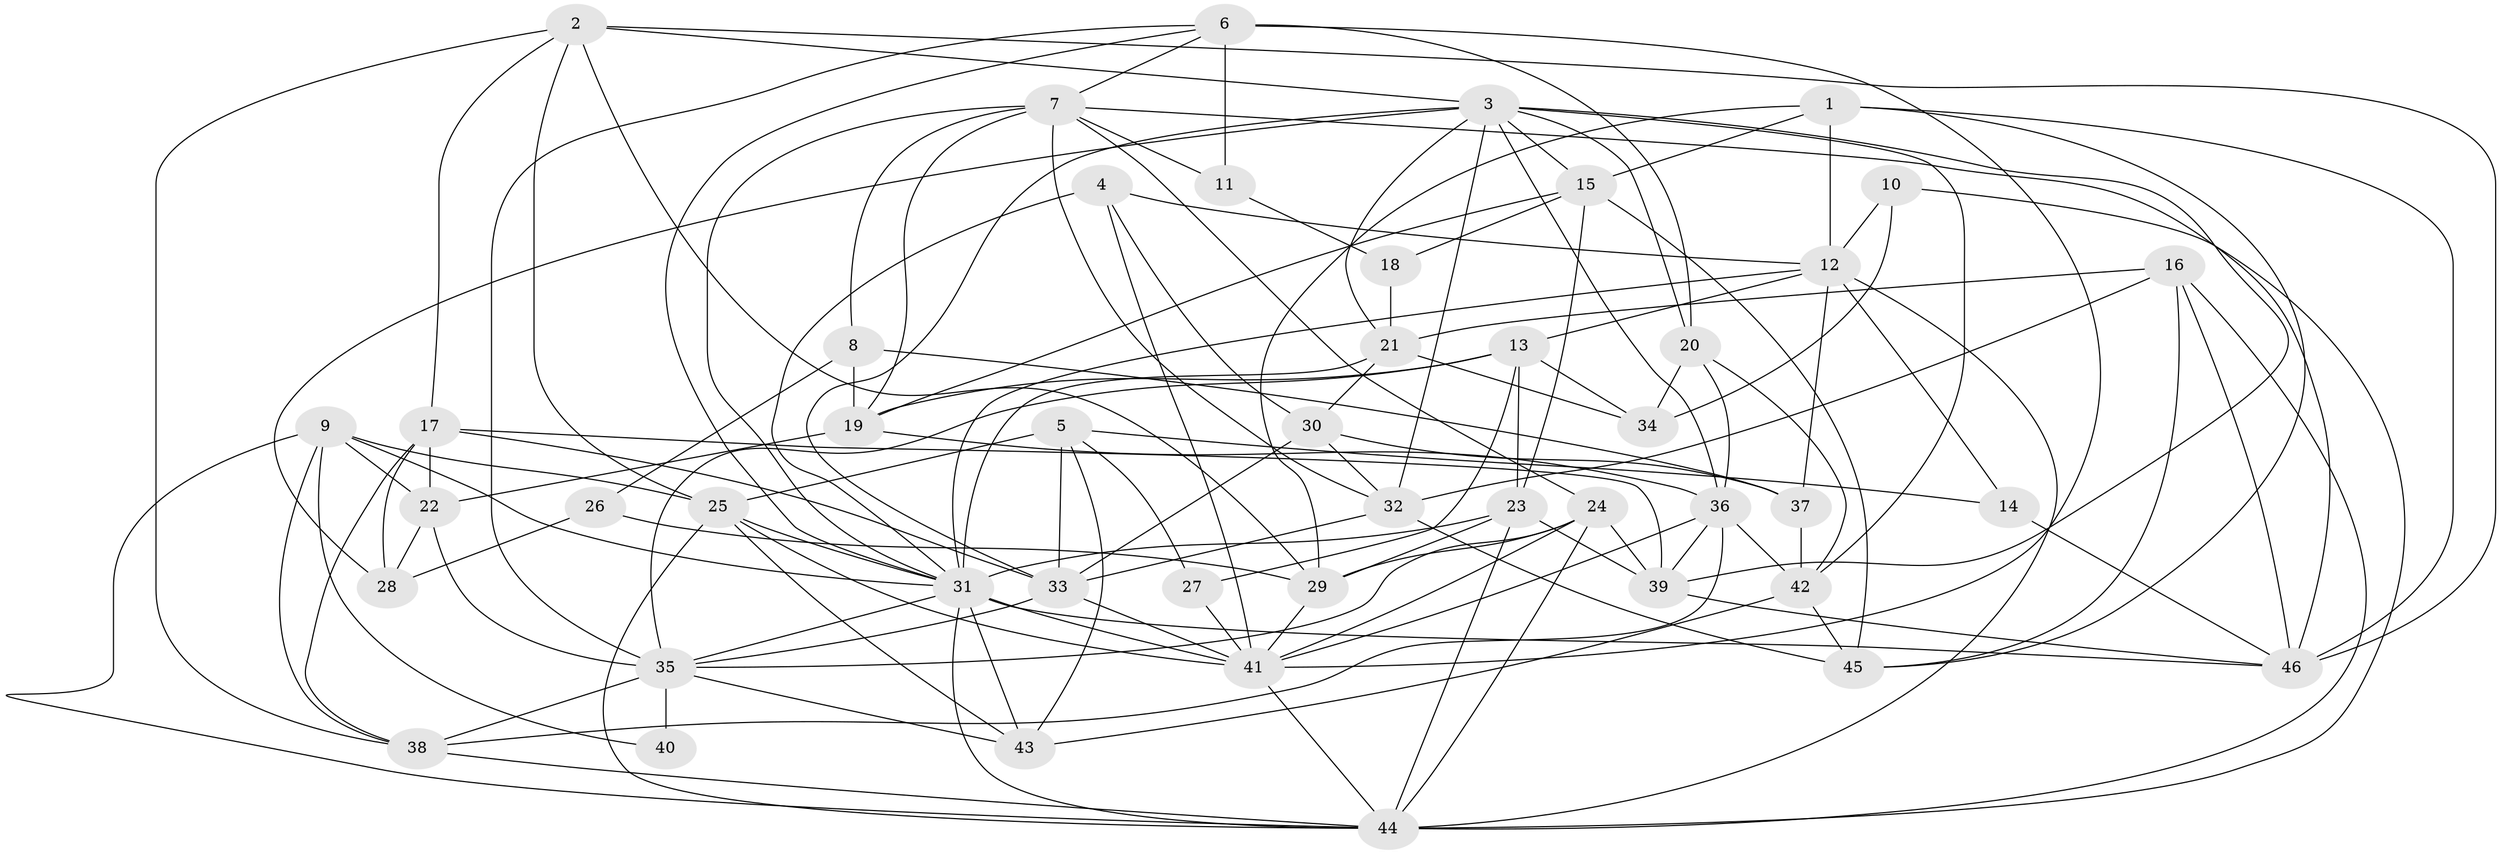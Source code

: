 // original degree distribution, {5: 0.18584070796460178, 3: 0.2920353982300885, 6: 0.08849557522123894, 4: 0.23893805309734514, 2: 0.13274336283185842, 8: 0.008849557522123894, 7: 0.05309734513274336}
// Generated by graph-tools (version 1.1) at 2025/37/03/04/25 23:37:00]
// undirected, 46 vertices, 133 edges
graph export_dot {
  node [color=gray90,style=filled];
  1;
  2;
  3;
  4;
  5;
  6;
  7;
  8;
  9;
  10;
  11;
  12;
  13;
  14;
  15;
  16;
  17;
  18;
  19;
  20;
  21;
  22;
  23;
  24;
  25;
  26;
  27;
  28;
  29;
  30;
  31;
  32;
  33;
  34;
  35;
  36;
  37;
  38;
  39;
  40;
  41;
  42;
  43;
  44;
  45;
  46;
  1 -- 12 [weight=2.0];
  1 -- 15 [weight=1.0];
  1 -- 29 [weight=1.0];
  1 -- 45 [weight=1.0];
  1 -- 46 [weight=2.0];
  2 -- 3 [weight=1.0];
  2 -- 17 [weight=1.0];
  2 -- 25 [weight=1.0];
  2 -- 29 [weight=1.0];
  2 -- 38 [weight=1.0];
  2 -- 46 [weight=1.0];
  3 -- 15 [weight=1.0];
  3 -- 20 [weight=1.0];
  3 -- 21 [weight=1.0];
  3 -- 28 [weight=1.0];
  3 -- 32 [weight=1.0];
  3 -- 33 [weight=1.0];
  3 -- 36 [weight=1.0];
  3 -- 39 [weight=1.0];
  3 -- 42 [weight=1.0];
  4 -- 12 [weight=2.0];
  4 -- 30 [weight=1.0];
  4 -- 31 [weight=1.0];
  4 -- 41 [weight=1.0];
  5 -- 14 [weight=1.0];
  5 -- 25 [weight=1.0];
  5 -- 27 [weight=1.0];
  5 -- 33 [weight=1.0];
  5 -- 43 [weight=1.0];
  6 -- 7 [weight=1.0];
  6 -- 11 [weight=2.0];
  6 -- 20 [weight=1.0];
  6 -- 31 [weight=1.0];
  6 -- 35 [weight=1.0];
  6 -- 41 [weight=1.0];
  7 -- 8 [weight=1.0];
  7 -- 11 [weight=1.0];
  7 -- 19 [weight=1.0];
  7 -- 24 [weight=1.0];
  7 -- 31 [weight=1.0];
  7 -- 32 [weight=1.0];
  7 -- 46 [weight=1.0];
  8 -- 19 [weight=2.0];
  8 -- 26 [weight=1.0];
  8 -- 37 [weight=1.0];
  9 -- 22 [weight=1.0];
  9 -- 25 [weight=1.0];
  9 -- 31 [weight=1.0];
  9 -- 38 [weight=1.0];
  9 -- 40 [weight=2.0];
  9 -- 44 [weight=2.0];
  10 -- 12 [weight=1.0];
  10 -- 34 [weight=1.0];
  10 -- 44 [weight=1.0];
  11 -- 18 [weight=1.0];
  12 -- 13 [weight=1.0];
  12 -- 14 [weight=2.0];
  12 -- 31 [weight=1.0];
  12 -- 37 [weight=1.0];
  12 -- 44 [weight=2.0];
  13 -- 19 [weight=1.0];
  13 -- 23 [weight=1.0];
  13 -- 27 [weight=1.0];
  13 -- 34 [weight=1.0];
  13 -- 35 [weight=1.0];
  14 -- 46 [weight=1.0];
  15 -- 18 [weight=1.0];
  15 -- 19 [weight=2.0];
  15 -- 23 [weight=1.0];
  15 -- 45 [weight=1.0];
  16 -- 21 [weight=1.0];
  16 -- 32 [weight=1.0];
  16 -- 44 [weight=1.0];
  16 -- 45 [weight=1.0];
  16 -- 46 [weight=1.0];
  17 -- 22 [weight=2.0];
  17 -- 28 [weight=1.0];
  17 -- 33 [weight=2.0];
  17 -- 38 [weight=1.0];
  17 -- 39 [weight=1.0];
  18 -- 21 [weight=1.0];
  19 -- 22 [weight=1.0];
  19 -- 36 [weight=1.0];
  20 -- 34 [weight=1.0];
  20 -- 36 [weight=1.0];
  20 -- 42 [weight=1.0];
  21 -- 30 [weight=2.0];
  21 -- 31 [weight=1.0];
  21 -- 34 [weight=1.0];
  22 -- 28 [weight=1.0];
  22 -- 35 [weight=1.0];
  23 -- 29 [weight=1.0];
  23 -- 31 [weight=1.0];
  23 -- 39 [weight=1.0];
  23 -- 44 [weight=1.0];
  24 -- 29 [weight=1.0];
  24 -- 35 [weight=1.0];
  24 -- 39 [weight=1.0];
  24 -- 41 [weight=2.0];
  24 -- 44 [weight=1.0];
  25 -- 31 [weight=1.0];
  25 -- 41 [weight=1.0];
  25 -- 43 [weight=1.0];
  25 -- 44 [weight=1.0];
  26 -- 28 [weight=1.0];
  26 -- 29 [weight=1.0];
  27 -- 41 [weight=2.0];
  29 -- 41 [weight=1.0];
  30 -- 32 [weight=1.0];
  30 -- 33 [weight=2.0];
  30 -- 37 [weight=1.0];
  31 -- 35 [weight=1.0];
  31 -- 41 [weight=2.0];
  31 -- 43 [weight=2.0];
  31 -- 44 [weight=1.0];
  31 -- 46 [weight=1.0];
  32 -- 33 [weight=1.0];
  32 -- 45 [weight=2.0];
  33 -- 35 [weight=1.0];
  33 -- 41 [weight=1.0];
  35 -- 38 [weight=1.0];
  35 -- 40 [weight=1.0];
  35 -- 43 [weight=1.0];
  36 -- 38 [weight=1.0];
  36 -- 39 [weight=1.0];
  36 -- 41 [weight=1.0];
  36 -- 42 [weight=1.0];
  37 -- 42 [weight=1.0];
  38 -- 44 [weight=1.0];
  39 -- 46 [weight=2.0];
  41 -- 44 [weight=1.0];
  42 -- 43 [weight=2.0];
  42 -- 45 [weight=1.0];
}
